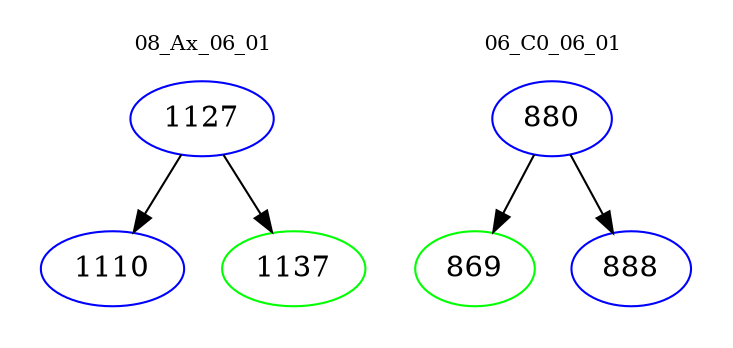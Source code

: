digraph{
subgraph cluster_0 {
color = white
label = "08_Ax_06_01";
fontsize=10;
T0_1127 [label="1127", color="blue"]
T0_1127 -> T0_1110 [color="black"]
T0_1110 [label="1110", color="blue"]
T0_1127 -> T0_1137 [color="black"]
T0_1137 [label="1137", color="green"]
}
subgraph cluster_1 {
color = white
label = "06_C0_06_01";
fontsize=10;
T1_880 [label="880", color="blue"]
T1_880 -> T1_869 [color="black"]
T1_869 [label="869", color="green"]
T1_880 -> T1_888 [color="black"]
T1_888 [label="888", color="blue"]
}
}
